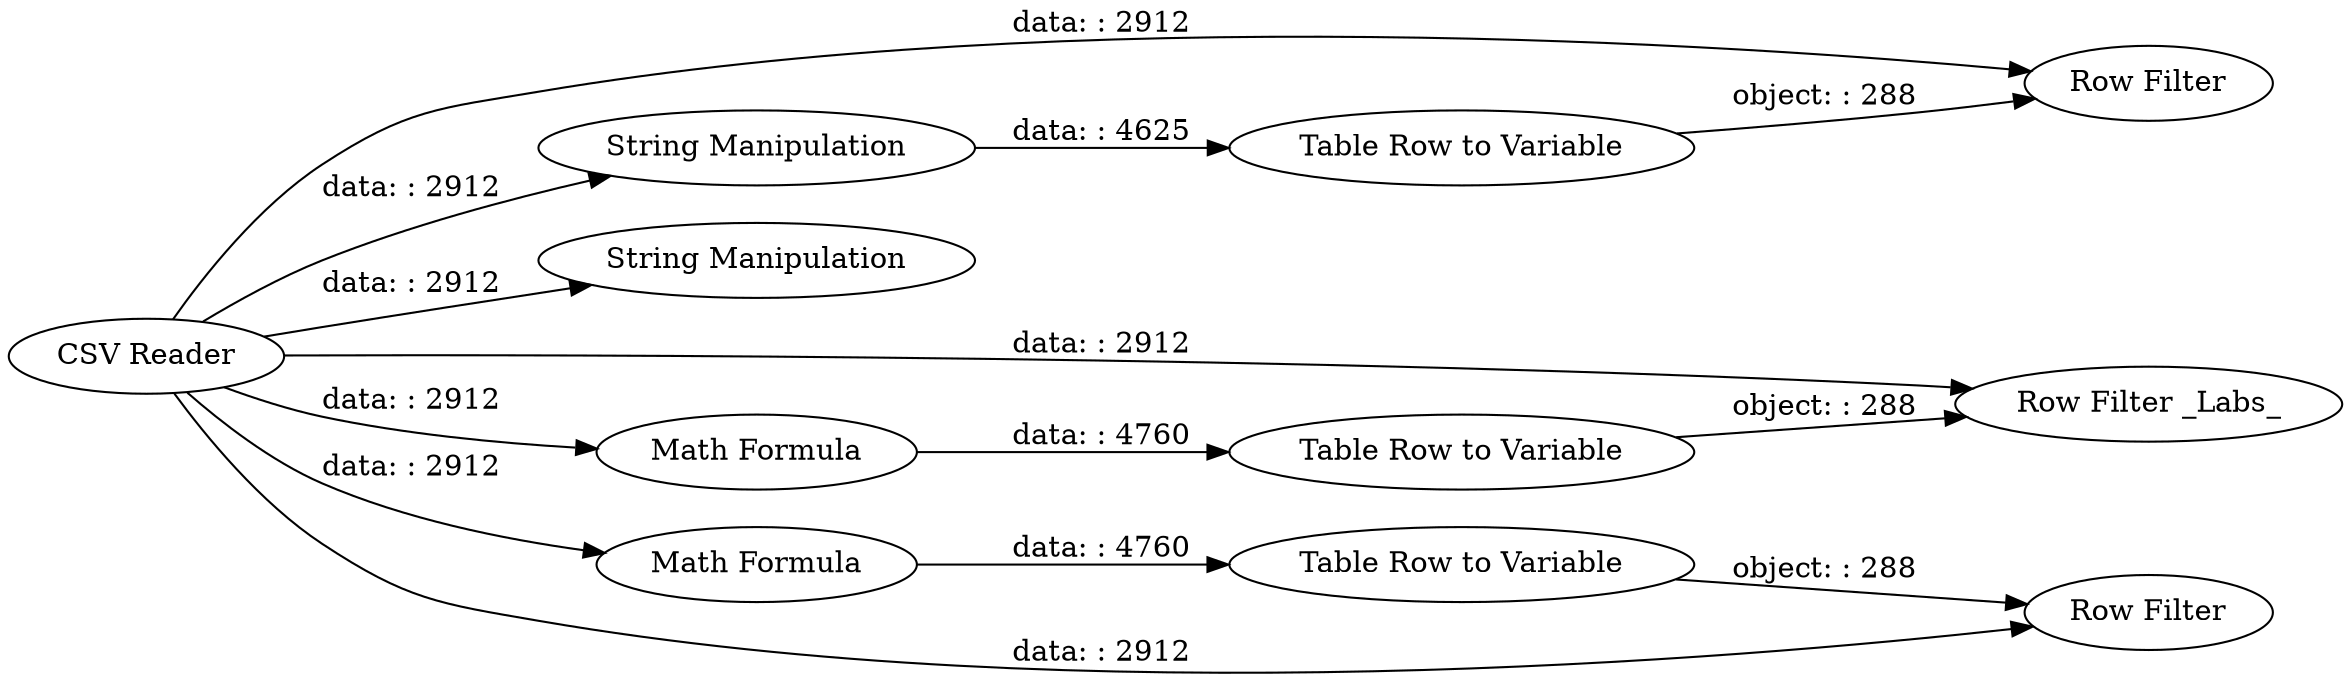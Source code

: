 digraph {
	"528073444406086486_6" [label="Row Filter _Labs_"]
	"528073444406086486_4" [label="Table Row to Variable"]
	"528073444406086486_1" [label="CSV Reader"]
	"528073444406086486_5" [label="Row Filter"]
	"528073444406086486_11" [label="String Manipulation"]
	"528073444406086486_7" [label="String Manipulation"]
	"528073444406086486_8" [label="Table Row to Variable"]
	"528073444406086486_10" [label="Table Row to Variable"]
	"528073444406086486_2" [label="Row Filter"]
	"528073444406086486_3" [label="Math Formula"]
	"528073444406086486_9" [label="Math Formula"]
	"528073444406086486_8" -> "528073444406086486_5" [label="object: : 288"]
	"528073444406086486_1" -> "528073444406086486_5" [label="data: : 2912"]
	"528073444406086486_1" -> "528073444406086486_6" [label="data: : 2912"]
	"528073444406086486_1" -> "528073444406086486_3" [label="data: : 2912"]
	"528073444406086486_1" -> "528073444406086486_2" [label="data: : 2912"]
	"528073444406086486_3" -> "528073444406086486_4" [label="data: : 4760"]
	"528073444406086486_10" -> "528073444406086486_2" [label="object: : 288"]
	"528073444406086486_7" -> "528073444406086486_8" [label="data: : 4625"]
	"528073444406086486_9" -> "528073444406086486_10" [label="data: : 4760"]
	"528073444406086486_1" -> "528073444406086486_7" [label="data: : 2912"]
	"528073444406086486_1" -> "528073444406086486_9" [label="data: : 2912"]
	"528073444406086486_4" -> "528073444406086486_6" [label="object: : 288"]
	"528073444406086486_1" -> "528073444406086486_11" [label="data: : 2912"]
	rankdir=LR
}
